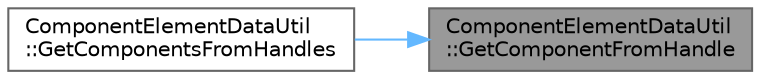 digraph "ComponentElementDataUtil::GetComponentFromHandle"
{
 // INTERACTIVE_SVG=YES
 // LATEX_PDF_SIZE
  bgcolor="transparent";
  edge [fontname=Helvetica,fontsize=10,labelfontname=Helvetica,labelfontsize=10];
  node [fontname=Helvetica,fontsize=10,shape=box,height=0.2,width=0.4];
  rankdir="RL";
  Node1 [id="Node000001",label="ComponentElementDataUtil\l::GetComponentFromHandle",height=0.2,width=0.4,color="gray40", fillcolor="grey60", style="filled", fontcolor="black",tooltip="Attempt to get the actor component from the given element handle."];
  Node1 -> Node2 [id="edge1_Node000001_Node000002",dir="back",color="steelblue1",style="solid",tooltip=" "];
  Node2 [id="Node000002",label="ComponentElementDataUtil\l::GetComponentsFromHandles",height=0.2,width=0.4,color="grey40", fillcolor="white", style="filled",URL="$df/d2f/namespaceComponentElementDataUtil.html#a1b0a0107778dec3d1148bd78a098f0c8",tooltip="Attempt to get the actor components from the given element handles."];
}
